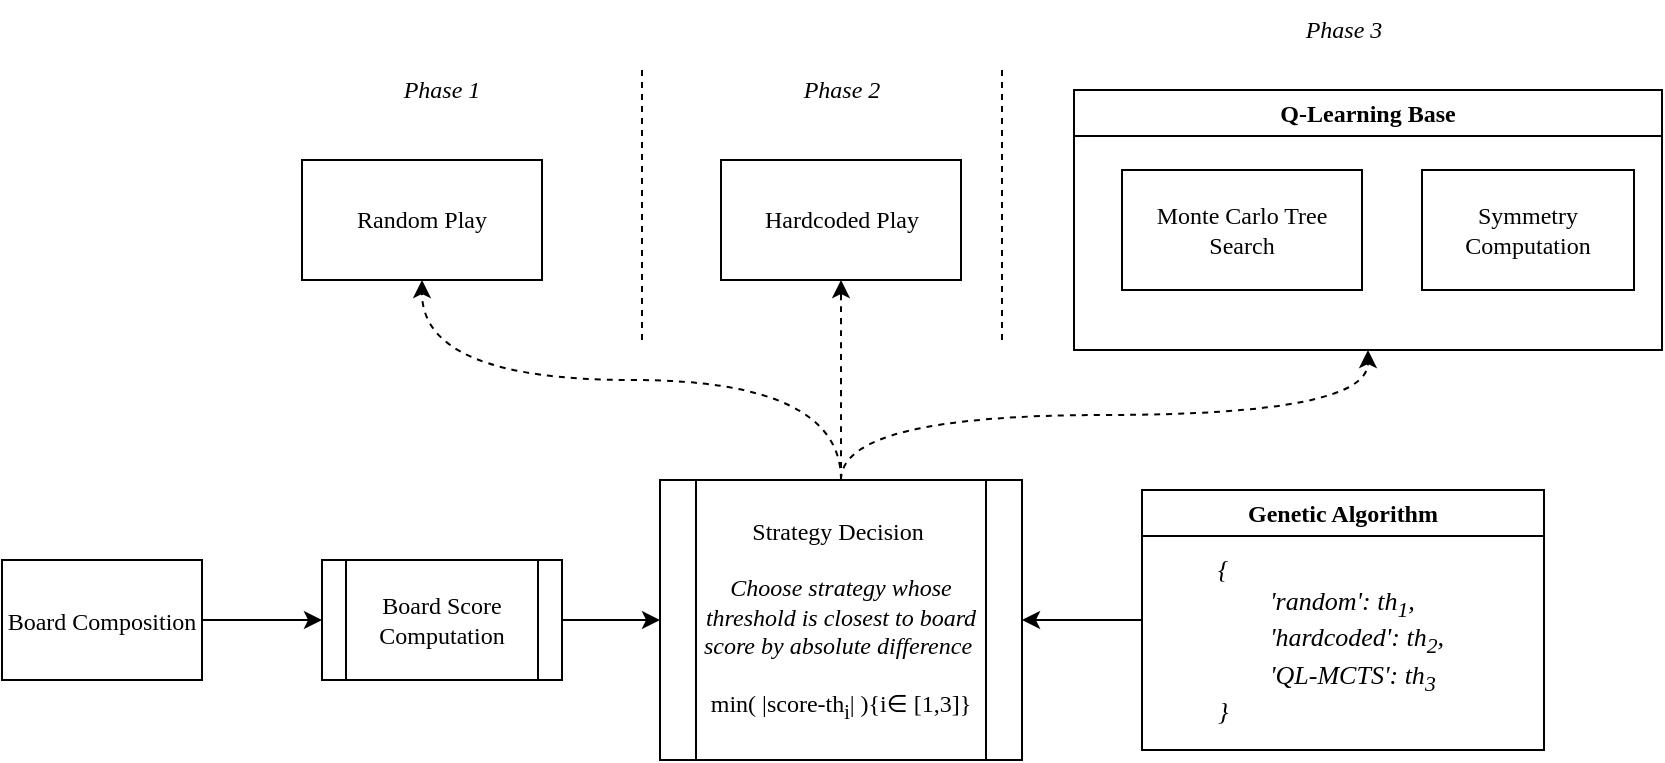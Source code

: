 <mxfile version="20.8.11" type="device"><diagram name="Page-1" id="bejHbHFtwZY4VShN97Uq"><mxGraphModel dx="954" dy="591" grid="1" gridSize="10" guides="1" tooltips="1" connect="1" arrows="1" fold="1" page="1" pageScale="1" pageWidth="850" pageHeight="1100" math="0" shadow="0"><root><mxCell id="0"/><mxCell id="1" parent="0"/><mxCell id="OxaxDidPYXSda6GGbZBw-1" value="Random Play" style="rounded=0;whiteSpace=wrap;html=1;fontFamily=DM Sans;fontSource=https%3A%2F%2Ffonts.googleapis.com%2Fcss%3Ffamily%3DDM%2BSans;" vertex="1" parent="1"><mxGeometry x="170" y="120" width="120" height="60" as="geometry"/></mxCell><mxCell id="OxaxDidPYXSda6GGbZBw-2" value="Hardcoded Play" style="rounded=0;whiteSpace=wrap;html=1;fontFamily=DM Sans;fontSource=https%3A%2F%2Ffonts.googleapis.com%2Fcss%3Ffamily%3DDM%2BSans;" vertex="1" parent="1"><mxGeometry x="379.5" y="120" width="120" height="60" as="geometry"/></mxCell><mxCell id="OxaxDidPYXSda6GGbZBw-5" value="Q-Learning Base" style="swimlane;whiteSpace=wrap;html=1;fontFamily=DM Sans;fontSource=https%3A%2F%2Ffonts.googleapis.com%2Fcss%3Ffamily%3DDM%2BSans;" vertex="1" parent="1"><mxGeometry x="556" y="85" width="294" height="130" as="geometry"/></mxCell><mxCell id="OxaxDidPYXSda6GGbZBw-3" value="Monte Carlo Tree Search" style="rounded=0;whiteSpace=wrap;html=1;fontFamily=DM Sans;fontSource=https%3A%2F%2Ffonts.googleapis.com%2Fcss%3Ffamily%3DDM%2BSans;" vertex="1" parent="OxaxDidPYXSda6GGbZBw-5"><mxGeometry x="24" y="40" width="120" height="60" as="geometry"/></mxCell><mxCell id="OxaxDidPYXSda6GGbZBw-11" value="Symmetry Computation" style="rounded=0;whiteSpace=wrap;html=1;fontFamily=DM Sans;fontSource=https%3A%2F%2Ffonts.googleapis.com%2Fcss%3Ffamily%3DDM%2BSans;" vertex="1" parent="OxaxDidPYXSda6GGbZBw-5"><mxGeometry x="174" y="40" width="106" height="60" as="geometry"/></mxCell><mxCell id="OxaxDidPYXSda6GGbZBw-6" value="" style="endArrow=none;html=1;rounded=0;fontFamily=DM Sans;fontSource=https%3A%2F%2Ffonts.googleapis.com%2Fcss%3Ffamily%3DDM%2BSans;dashed=1;" edge="1" parent="1"><mxGeometry width="50" height="50" relative="1" as="geometry"><mxPoint x="340" y="210" as="sourcePoint"/><mxPoint x="340" y="75" as="targetPoint"/></mxGeometry></mxCell><mxCell id="OxaxDidPYXSda6GGbZBw-7" value="" style="endArrow=none;html=1;rounded=0;fontFamily=DM Sans;fontSource=https%3A%2F%2Ffonts.googleapis.com%2Fcss%3Ffamily%3DDM%2BSans;dashed=1;" edge="1" parent="1"><mxGeometry width="50" height="50" relative="1" as="geometry"><mxPoint x="520" y="210" as="sourcePoint"/><mxPoint x="520" y="75" as="targetPoint"/></mxGeometry></mxCell><mxCell id="OxaxDidPYXSda6GGbZBw-17" style="edgeStyle=orthogonalEdgeStyle;curved=1;orthogonalLoop=1;jettySize=auto;html=1;exitX=1;exitY=0.5;exitDx=0;exitDy=0;entryX=0;entryY=0.5;entryDx=0;entryDy=0;fontFamily=DM Sans;fontSource=https%3A%2F%2Ffonts.googleapis.com%2Fcss%3Ffamily%3DDM%2BSans;fontSize=12;" edge="1" parent="1" source="OxaxDidPYXSda6GGbZBw-15" target="OxaxDidPYXSda6GGbZBw-16"><mxGeometry relative="1" as="geometry"><mxPoint x="80" y="352" as="sourcePoint"/></mxGeometry></mxCell><mxCell id="OxaxDidPYXSda6GGbZBw-15" value="&lt;font style=&quot;font-size: 12px;&quot;&gt;Board Composition&lt;/font&gt;" style="rounded=0;whiteSpace=wrap;html=1;fontFamily=DM Sans;fontSource=https%3A%2F%2Ffonts.googleapis.com%2Fcss%3Ffamily%3DDM%2BSans;fontSize=13;" vertex="1" parent="1"><mxGeometry x="20" y="320" width="100" height="60" as="geometry"/></mxCell><mxCell id="OxaxDidPYXSda6GGbZBw-27" style="edgeStyle=orthogonalEdgeStyle;curved=1;orthogonalLoop=1;jettySize=auto;html=1;exitX=1;exitY=0.5;exitDx=0;exitDy=0;entryX=0;entryY=0.5;entryDx=0;entryDy=0;fontFamily=DM Sans;fontSource=https%3A%2F%2Ffonts.googleapis.com%2Fcss%3Ffamily%3DDM%2BSans;fontSize=12;" edge="1" parent="1" source="OxaxDidPYXSda6GGbZBw-16" target="OxaxDidPYXSda6GGbZBw-25"><mxGeometry relative="1" as="geometry"/></mxCell><mxCell id="OxaxDidPYXSda6GGbZBw-16" value="&lt;font face=&quot;DM Sans&quot;&gt;Board Score Computation&lt;/font&gt;" style="shape=process;whiteSpace=wrap;html=1;backgroundOutline=1;" vertex="1" parent="1"><mxGeometry x="180" y="320" width="120" height="60" as="geometry"/></mxCell><mxCell id="OxaxDidPYXSda6GGbZBw-26" style="edgeStyle=orthogonalEdgeStyle;curved=1;orthogonalLoop=1;jettySize=auto;html=1;exitX=0;exitY=0.5;exitDx=0;exitDy=0;entryX=1;entryY=0.5;entryDx=0;entryDy=0;fontFamily=DM Sans;fontSource=https%3A%2F%2Ffonts.googleapis.com%2Fcss%3Ffamily%3DDM%2BSans;fontSize=12;" edge="1" parent="1" source="OxaxDidPYXSda6GGbZBw-19" target="OxaxDidPYXSda6GGbZBw-25"><mxGeometry relative="1" as="geometry"/></mxCell><mxCell id="OxaxDidPYXSda6GGbZBw-19" value="Genetic Algorithm" style="swimlane;whiteSpace=wrap;html=1;fontFamily=DM Sans;fontSource=https%3A%2F%2Ffonts.googleapis.com%2Fcss%3Ffamily%3DDM%2BSans;" vertex="1" parent="1"><mxGeometry x="590" y="285" width="201" height="130" as="geometry"/></mxCell><mxCell id="OxaxDidPYXSda6GGbZBw-14" value="&lt;font style=&quot;font-size: 13px;&quot;&gt;&lt;i&gt;{&lt;br&gt;&lt;span style=&quot;white-space: pre;&quot;&gt;&#9;&lt;/span&gt;'random': th&lt;sub&gt;1&lt;/sub&gt;,&lt;br&gt;&lt;span style=&quot;white-space: pre;&quot;&gt;&#9;&lt;/span&gt;'hardcoded': th&lt;sub&gt;2&lt;/sub&gt;,&lt;br&gt;&lt;span style=&quot;white-space: pre;&quot;&gt;&#9;&lt;/span&gt;'QL-MCTS': th&lt;sub&gt;3&lt;/sub&gt;&lt;br&gt;}&amp;nbsp;&lt;/i&gt;&lt;/font&gt;" style="text;html=1;strokeColor=none;fillColor=none;align=left;verticalAlign=middle;whiteSpace=wrap;rounded=0;fontFamily=DM Sans;" vertex="1" parent="OxaxDidPYXSda6GGbZBw-19"><mxGeometry x="36" y="60" width="214" height="30" as="geometry"/></mxCell><mxCell id="OxaxDidPYXSda6GGbZBw-28" style="edgeStyle=orthogonalEdgeStyle;curved=1;orthogonalLoop=1;jettySize=auto;html=1;exitX=0.5;exitY=0;exitDx=0;exitDy=0;entryX=0.5;entryY=1;entryDx=0;entryDy=0;dashed=1;fontFamily=DM Sans;fontSource=https%3A%2F%2Ffonts.googleapis.com%2Fcss%3Ffamily%3DDM%2BSans;fontSize=12;" edge="1" parent="1" source="OxaxDidPYXSda6GGbZBw-25" target="OxaxDidPYXSda6GGbZBw-1"><mxGeometry relative="1" as="geometry"/></mxCell><mxCell id="OxaxDidPYXSda6GGbZBw-29" style="edgeStyle=orthogonalEdgeStyle;curved=1;orthogonalLoop=1;jettySize=auto;html=1;exitX=0.5;exitY=0;exitDx=0;exitDy=0;entryX=0.5;entryY=1;entryDx=0;entryDy=0;dashed=1;fontFamily=DM Sans;fontSource=https%3A%2F%2Ffonts.googleapis.com%2Fcss%3Ffamily%3DDM%2BSans;fontSize=12;" edge="1" parent="1" source="OxaxDidPYXSda6GGbZBw-25" target="OxaxDidPYXSda6GGbZBw-2"><mxGeometry relative="1" as="geometry"/></mxCell><mxCell id="OxaxDidPYXSda6GGbZBw-30" style="edgeStyle=orthogonalEdgeStyle;curved=1;orthogonalLoop=1;jettySize=auto;html=1;exitX=0.5;exitY=0;exitDx=0;exitDy=0;entryX=0.5;entryY=1;entryDx=0;entryDy=0;dashed=1;fontFamily=DM Sans;fontSource=https%3A%2F%2Ffonts.googleapis.com%2Fcss%3Ffamily%3DDM%2BSans;fontSize=12;" edge="1" parent="1" source="OxaxDidPYXSda6GGbZBw-25" target="OxaxDidPYXSda6GGbZBw-5"><mxGeometry relative="1" as="geometry"/></mxCell><mxCell id="OxaxDidPYXSda6GGbZBw-25" value="Strategy Decision&amp;nbsp;&lt;br&gt;&lt;br&gt;&lt;i&gt;Choose strategy whose threshold is closest to board score by absolute difference&amp;nbsp;&lt;/i&gt;&lt;br&gt;&lt;br&gt;min( |score-th&lt;sub style=&quot;border-color: var(--border-color);&quot;&gt;i&lt;/sub&gt;| ){i∈ [1,3]}" style="shape=process;whiteSpace=wrap;html=1;backgroundOutline=1;fontFamily=DM Sans;fontSource=https%3A%2F%2Ffonts.googleapis.com%2Fcss%3Ffamily%3DDM%2BSans;fontSize=12;" vertex="1" parent="1"><mxGeometry x="349" y="280" width="181" height="140" as="geometry"/></mxCell><mxCell id="OxaxDidPYXSda6GGbZBw-31" value="&lt;i&gt;Phase 1&lt;/i&gt;" style="text;html=1;strokeColor=none;fillColor=none;align=center;verticalAlign=middle;whiteSpace=wrap;rounded=0;fontSize=12;fontFamily=DM Sans;" vertex="1" parent="1"><mxGeometry x="210" y="70" width="60" height="30" as="geometry"/></mxCell><mxCell id="OxaxDidPYXSda6GGbZBw-32" value="&lt;i&gt;Phase 2&lt;/i&gt;" style="text;html=1;strokeColor=none;fillColor=none;align=center;verticalAlign=middle;whiteSpace=wrap;rounded=0;fontSize=12;fontFamily=DM Sans;" vertex="1" parent="1"><mxGeometry x="409.5" y="70" width="60" height="30" as="geometry"/></mxCell><mxCell id="OxaxDidPYXSda6GGbZBw-33" value="&lt;i&gt;Phase 3&lt;/i&gt;" style="text;html=1;strokeColor=none;fillColor=none;align=center;verticalAlign=middle;whiteSpace=wrap;rounded=0;fontSize=12;fontFamily=DM Sans;" vertex="1" parent="1"><mxGeometry x="660.5" y="40" width="60" height="30" as="geometry"/></mxCell></root></mxGraphModel></diagram></mxfile>